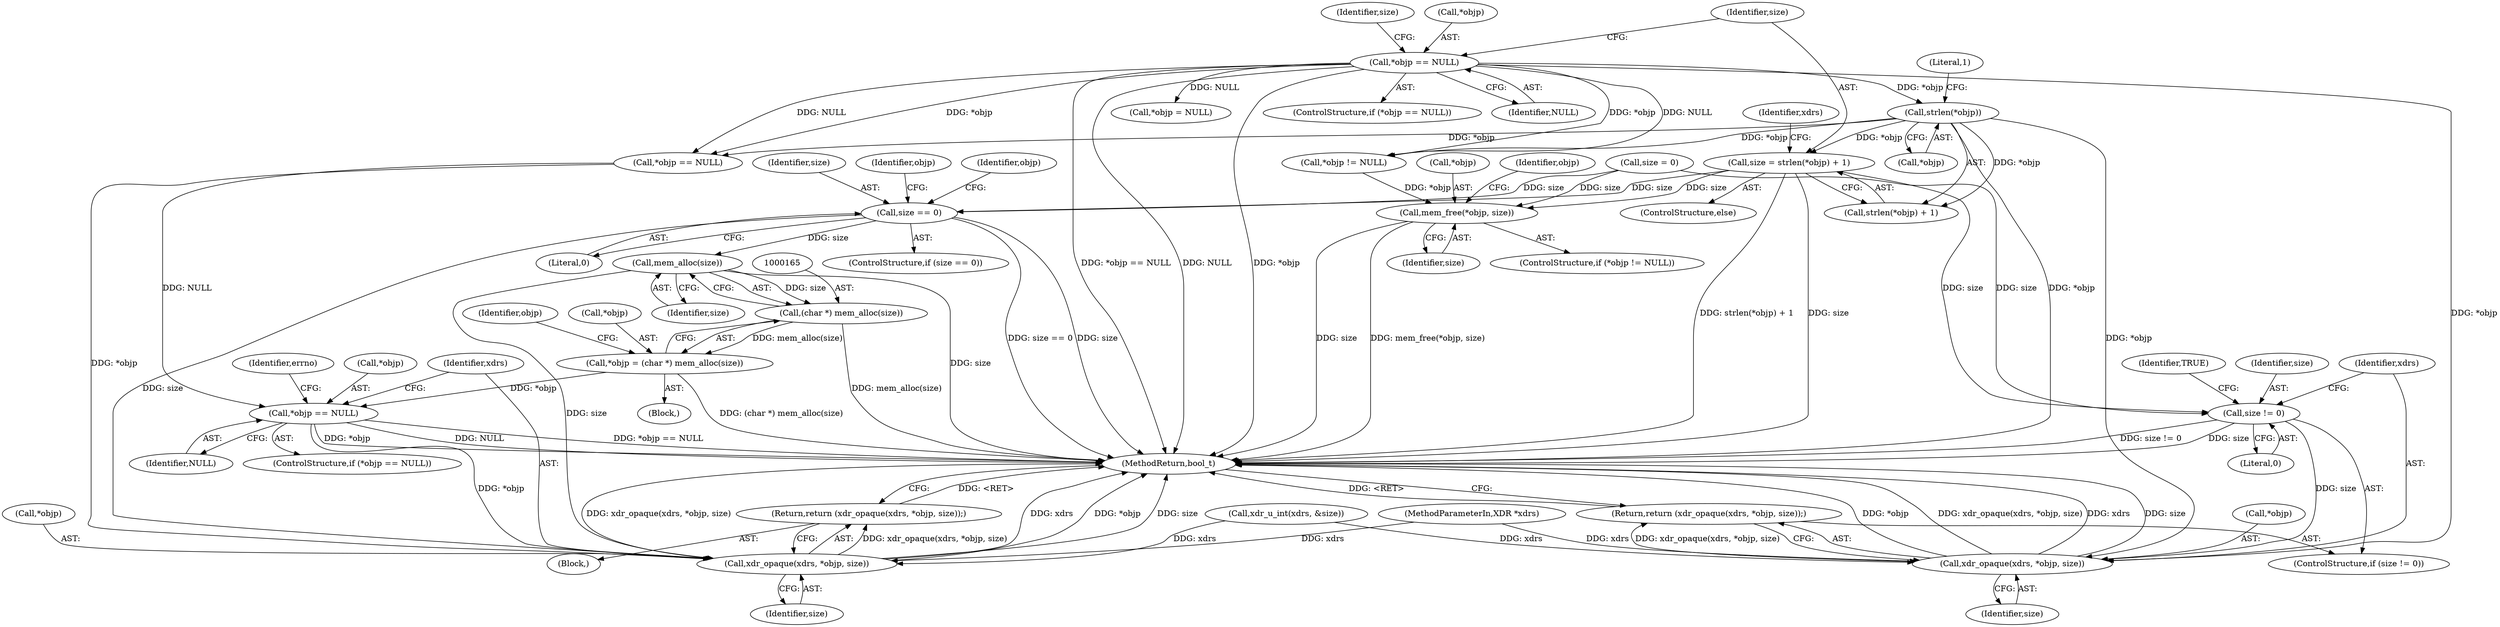 digraph "0_krb5_df17a1224a3406f57477bcd372c61e04c0e5a5bb@API" {
"1000121" [label="(Call,size = strlen(*objp) + 1)"];
"1000124" [label="(Call,strlen(*objp))"];
"1000113" [label="(Call,*objp == NULL)"];
"1000144" [label="(Call,size == 0)"];
"1000166" [label="(Call,mem_alloc(size))"];
"1000164" [label="(Call,(char *) mem_alloc(size))"];
"1000161" [label="(Call,*objp = (char *) mem_alloc(size))"];
"1000169" [label="(Call,*objp == NULL)"];
"1000180" [label="(Call,xdr_opaque(xdrs, *objp, size))"];
"1000179" [label="(Return,return (xdr_opaque(xdrs, *objp, size));)"];
"1000187" [label="(Call,size != 0)"];
"1000191" [label="(Call,xdr_opaque(xdrs, *objp, size))"];
"1000190" [label="(Return,return (xdr_opaque(xdrs, *objp, size));)"];
"1000204" [label="(Call,mem_free(*objp, size))"];
"1000182" [label="(Call,*objp)"];
"1000166" [label="(Call,mem_alloc(size))"];
"1000197" [label="(Identifier,TRUE)"];
"1000188" [label="(Identifier,size)"];
"1000175" [label="(Identifier,errno)"];
"1000122" [label="(Identifier,size)"];
"1000191" [label="(Call,xdr_opaque(xdrs, *objp, size))"];
"1000186" [label="(ControlStructure,if (size != 0))"];
"1000143" [label="(ControlStructure,if (size == 0))"];
"1000130" [label="(Call,xdr_u_int(xdrs, &size))"];
"1000167" [label="(Identifier,size)"];
"1000180" [label="(Call,xdr_opaque(xdrs, *objp, size))"];
"1000205" [label="(Call,*objp)"];
"1000117" [label="(Call,size = 0)"];
"1000204" [label="(Call,mem_free(*objp, size))"];
"1000171" [label="(Identifier,objp)"];
"1000141" [label="(Block,)"];
"1000181" [label="(Identifier,xdrs)"];
"1000189" [label="(Literal,0)"];
"1000210" [label="(Identifier,objp)"];
"1000113" [label="(Call,*objp == NULL)"];
"1000120" [label="(ControlStructure,else)"];
"1000184" [label="(Identifier,size)"];
"1000161" [label="(Call,*objp = (char *) mem_alloc(size))"];
"1000156" [label="(Call,*objp == NULL)"];
"1000164" [label="(Call,(char *) mem_alloc(size))"];
"1000101" [label="(MethodParameterIn,XDR *xdrs)"];
"1000118" [label="(Identifier,size)"];
"1000190" [label="(Return,return (xdr_opaque(xdrs, *objp, size));)"];
"1000148" [label="(Call,*objp = NULL)"];
"1000216" [label="(MethodReturn,bool_t)"];
"1000160" [label="(Block,)"];
"1000169" [label="(Call,*objp == NULL)"];
"1000200" [label="(Call,*objp != NULL)"];
"1000146" [label="(Literal,0)"];
"1000124" [label="(Call,strlen(*objp))"];
"1000131" [label="(Identifier,xdrs)"];
"1000207" [label="(Identifier,size)"];
"1000187" [label="(Call,size != 0)"];
"1000125" [label="(Call,*objp)"];
"1000127" [label="(Literal,1)"];
"1000112" [label="(ControlStructure,if (*objp == NULL))"];
"1000162" [label="(Call,*objp)"];
"1000168" [label="(ControlStructure,if (*objp == NULL))"];
"1000116" [label="(Identifier,NULL)"];
"1000195" [label="(Identifier,size)"];
"1000179" [label="(Return,return (xdr_opaque(xdrs, *objp, size));)"];
"1000192" [label="(Identifier,xdrs)"];
"1000114" [label="(Call,*objp)"];
"1000170" [label="(Call,*objp)"];
"1000145" [label="(Identifier,size)"];
"1000150" [label="(Identifier,objp)"];
"1000158" [label="(Identifier,objp)"];
"1000172" [label="(Identifier,NULL)"];
"1000199" [label="(ControlStructure,if (*objp != NULL))"];
"1000193" [label="(Call,*objp)"];
"1000121" [label="(Call,size = strlen(*objp) + 1)"];
"1000123" [label="(Call,strlen(*objp) + 1)"];
"1000144" [label="(Call,size == 0)"];
"1000121" -> "1000120"  [label="AST: "];
"1000121" -> "1000123"  [label="CFG: "];
"1000122" -> "1000121"  [label="AST: "];
"1000123" -> "1000121"  [label="AST: "];
"1000131" -> "1000121"  [label="CFG: "];
"1000121" -> "1000216"  [label="DDG: strlen(*objp) + 1"];
"1000121" -> "1000216"  [label="DDG: size"];
"1000124" -> "1000121"  [label="DDG: *objp"];
"1000121" -> "1000144"  [label="DDG: size"];
"1000121" -> "1000187"  [label="DDG: size"];
"1000121" -> "1000204"  [label="DDG: size"];
"1000124" -> "1000123"  [label="AST: "];
"1000124" -> "1000125"  [label="CFG: "];
"1000125" -> "1000124"  [label="AST: "];
"1000127" -> "1000124"  [label="CFG: "];
"1000124" -> "1000216"  [label="DDG: *objp"];
"1000124" -> "1000123"  [label="DDG: *objp"];
"1000113" -> "1000124"  [label="DDG: *objp"];
"1000124" -> "1000156"  [label="DDG: *objp"];
"1000124" -> "1000191"  [label="DDG: *objp"];
"1000124" -> "1000200"  [label="DDG: *objp"];
"1000113" -> "1000112"  [label="AST: "];
"1000113" -> "1000116"  [label="CFG: "];
"1000114" -> "1000113"  [label="AST: "];
"1000116" -> "1000113"  [label="AST: "];
"1000118" -> "1000113"  [label="CFG: "];
"1000122" -> "1000113"  [label="CFG: "];
"1000113" -> "1000216"  [label="DDG: *objp"];
"1000113" -> "1000216"  [label="DDG: *objp == NULL"];
"1000113" -> "1000216"  [label="DDG: NULL"];
"1000113" -> "1000148"  [label="DDG: NULL"];
"1000113" -> "1000156"  [label="DDG: *objp"];
"1000113" -> "1000156"  [label="DDG: NULL"];
"1000113" -> "1000191"  [label="DDG: *objp"];
"1000113" -> "1000200"  [label="DDG: *objp"];
"1000113" -> "1000200"  [label="DDG: NULL"];
"1000144" -> "1000143"  [label="AST: "];
"1000144" -> "1000146"  [label="CFG: "];
"1000145" -> "1000144"  [label="AST: "];
"1000146" -> "1000144"  [label="AST: "];
"1000150" -> "1000144"  [label="CFG: "];
"1000158" -> "1000144"  [label="CFG: "];
"1000144" -> "1000216"  [label="DDG: size == 0"];
"1000144" -> "1000216"  [label="DDG: size"];
"1000117" -> "1000144"  [label="DDG: size"];
"1000144" -> "1000166"  [label="DDG: size"];
"1000144" -> "1000180"  [label="DDG: size"];
"1000166" -> "1000164"  [label="AST: "];
"1000166" -> "1000167"  [label="CFG: "];
"1000167" -> "1000166"  [label="AST: "];
"1000164" -> "1000166"  [label="CFG: "];
"1000166" -> "1000216"  [label="DDG: size"];
"1000166" -> "1000164"  [label="DDG: size"];
"1000166" -> "1000180"  [label="DDG: size"];
"1000164" -> "1000161"  [label="AST: "];
"1000165" -> "1000164"  [label="AST: "];
"1000161" -> "1000164"  [label="CFG: "];
"1000164" -> "1000216"  [label="DDG: mem_alloc(size)"];
"1000164" -> "1000161"  [label="DDG: mem_alloc(size)"];
"1000161" -> "1000160"  [label="AST: "];
"1000162" -> "1000161"  [label="AST: "];
"1000171" -> "1000161"  [label="CFG: "];
"1000161" -> "1000216"  [label="DDG: (char *) mem_alloc(size)"];
"1000161" -> "1000169"  [label="DDG: *objp"];
"1000169" -> "1000168"  [label="AST: "];
"1000169" -> "1000172"  [label="CFG: "];
"1000170" -> "1000169"  [label="AST: "];
"1000172" -> "1000169"  [label="AST: "];
"1000175" -> "1000169"  [label="CFG: "];
"1000181" -> "1000169"  [label="CFG: "];
"1000169" -> "1000216"  [label="DDG: *objp == NULL"];
"1000169" -> "1000216"  [label="DDG: *objp"];
"1000169" -> "1000216"  [label="DDG: NULL"];
"1000156" -> "1000169"  [label="DDG: NULL"];
"1000169" -> "1000180"  [label="DDG: *objp"];
"1000180" -> "1000179"  [label="AST: "];
"1000180" -> "1000184"  [label="CFG: "];
"1000181" -> "1000180"  [label="AST: "];
"1000182" -> "1000180"  [label="AST: "];
"1000184" -> "1000180"  [label="AST: "];
"1000179" -> "1000180"  [label="CFG: "];
"1000180" -> "1000216"  [label="DDG: xdrs"];
"1000180" -> "1000216"  [label="DDG: *objp"];
"1000180" -> "1000216"  [label="DDG: size"];
"1000180" -> "1000216"  [label="DDG: xdr_opaque(xdrs, *objp, size)"];
"1000180" -> "1000179"  [label="DDG: xdr_opaque(xdrs, *objp, size)"];
"1000130" -> "1000180"  [label="DDG: xdrs"];
"1000101" -> "1000180"  [label="DDG: xdrs"];
"1000156" -> "1000180"  [label="DDG: *objp"];
"1000179" -> "1000141"  [label="AST: "];
"1000216" -> "1000179"  [label="CFG: "];
"1000179" -> "1000216"  [label="DDG: <RET>"];
"1000187" -> "1000186"  [label="AST: "];
"1000187" -> "1000189"  [label="CFG: "];
"1000188" -> "1000187"  [label="AST: "];
"1000189" -> "1000187"  [label="AST: "];
"1000192" -> "1000187"  [label="CFG: "];
"1000197" -> "1000187"  [label="CFG: "];
"1000187" -> "1000216"  [label="DDG: size"];
"1000187" -> "1000216"  [label="DDG: size != 0"];
"1000117" -> "1000187"  [label="DDG: size"];
"1000187" -> "1000191"  [label="DDG: size"];
"1000191" -> "1000190"  [label="AST: "];
"1000191" -> "1000195"  [label="CFG: "];
"1000192" -> "1000191"  [label="AST: "];
"1000193" -> "1000191"  [label="AST: "];
"1000195" -> "1000191"  [label="AST: "];
"1000190" -> "1000191"  [label="CFG: "];
"1000191" -> "1000216"  [label="DDG: size"];
"1000191" -> "1000216"  [label="DDG: xdr_opaque(xdrs, *objp, size)"];
"1000191" -> "1000216"  [label="DDG: *objp"];
"1000191" -> "1000216"  [label="DDG: xdrs"];
"1000191" -> "1000190"  [label="DDG: xdr_opaque(xdrs, *objp, size)"];
"1000130" -> "1000191"  [label="DDG: xdrs"];
"1000101" -> "1000191"  [label="DDG: xdrs"];
"1000190" -> "1000186"  [label="AST: "];
"1000216" -> "1000190"  [label="CFG: "];
"1000190" -> "1000216"  [label="DDG: <RET>"];
"1000204" -> "1000199"  [label="AST: "];
"1000204" -> "1000207"  [label="CFG: "];
"1000205" -> "1000204"  [label="AST: "];
"1000207" -> "1000204"  [label="AST: "];
"1000210" -> "1000204"  [label="CFG: "];
"1000204" -> "1000216"  [label="DDG: size"];
"1000204" -> "1000216"  [label="DDG: mem_free(*objp, size)"];
"1000200" -> "1000204"  [label="DDG: *objp"];
"1000117" -> "1000204"  [label="DDG: size"];
}

